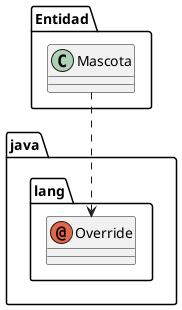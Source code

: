 @startuml
annotation java.lang.Override
class Entidad.Mascota
Entidad.Mascota ..> java.lang.Override
@enduml